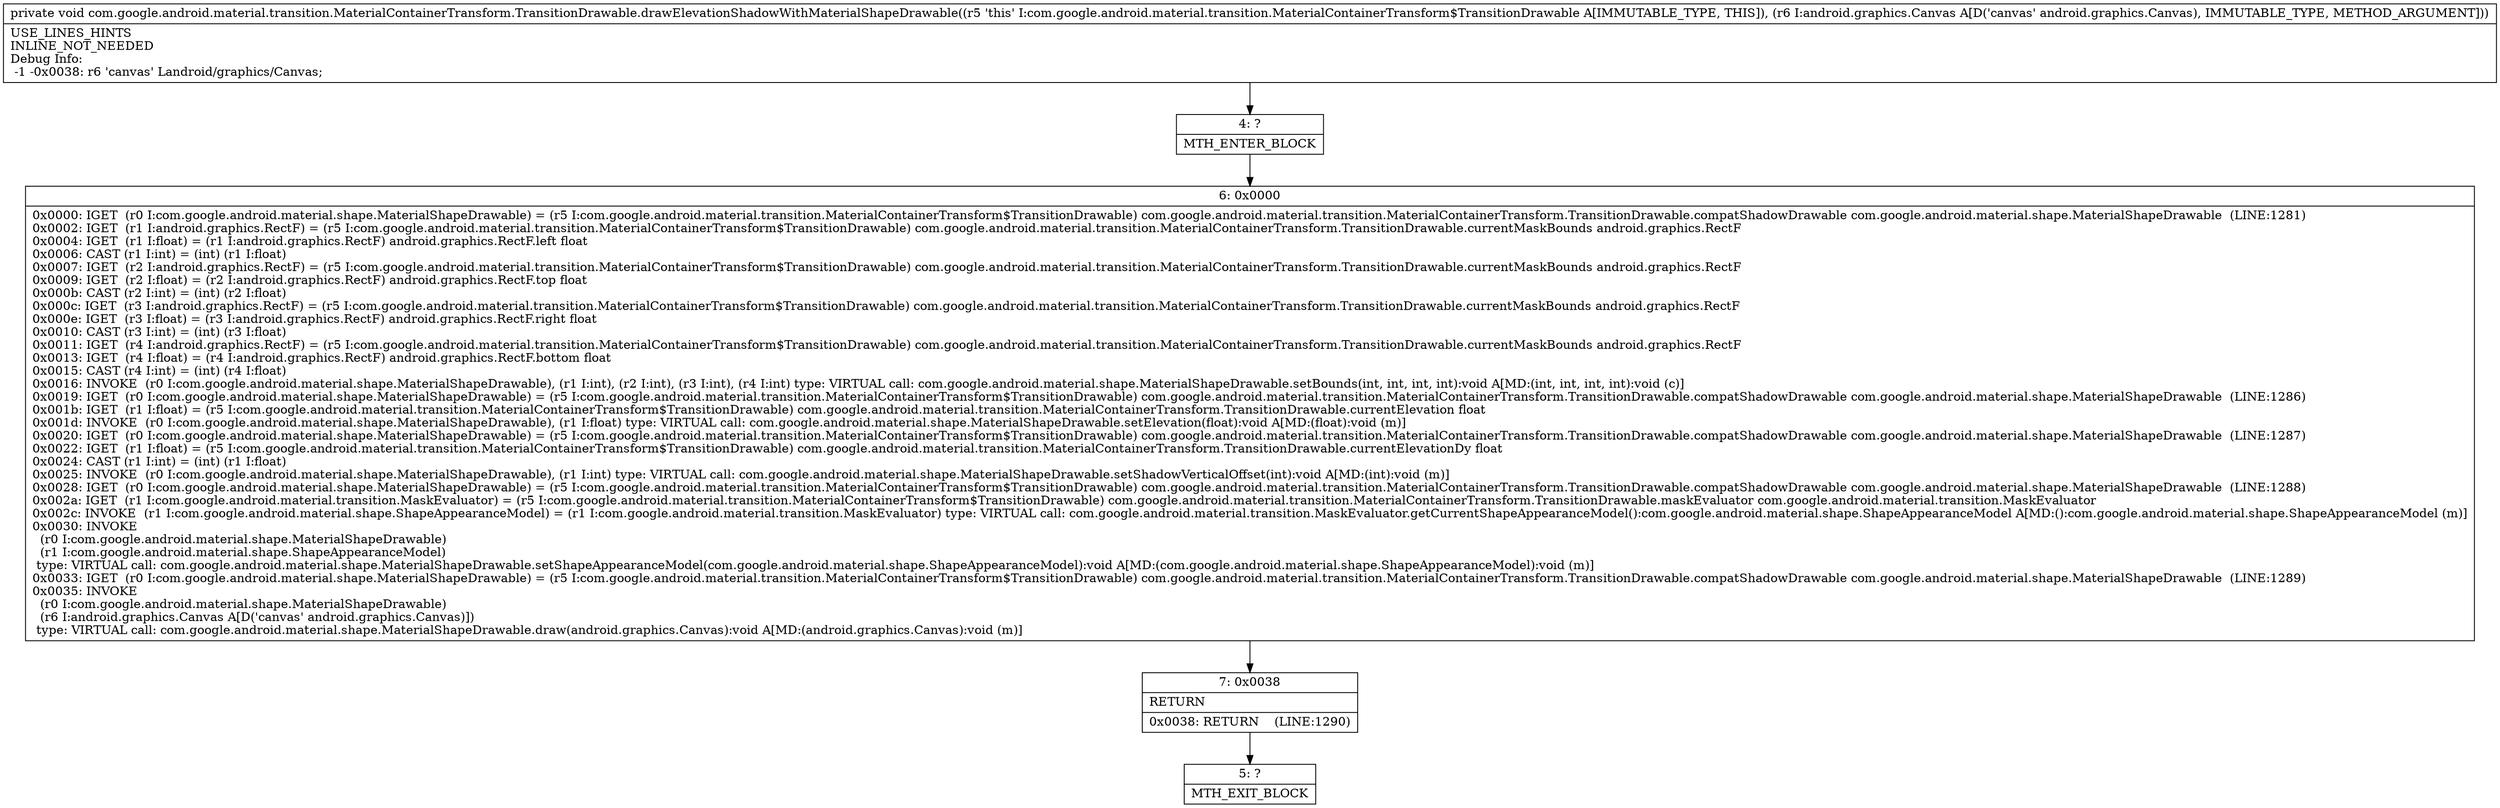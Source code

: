 digraph "CFG forcom.google.android.material.transition.MaterialContainerTransform.TransitionDrawable.drawElevationShadowWithMaterialShapeDrawable(Landroid\/graphics\/Canvas;)V" {
Node_4 [shape=record,label="{4\:\ ?|MTH_ENTER_BLOCK\l}"];
Node_6 [shape=record,label="{6\:\ 0x0000|0x0000: IGET  (r0 I:com.google.android.material.shape.MaterialShapeDrawable) = (r5 I:com.google.android.material.transition.MaterialContainerTransform$TransitionDrawable) com.google.android.material.transition.MaterialContainerTransform.TransitionDrawable.compatShadowDrawable com.google.android.material.shape.MaterialShapeDrawable  (LINE:1281)\l0x0002: IGET  (r1 I:android.graphics.RectF) = (r5 I:com.google.android.material.transition.MaterialContainerTransform$TransitionDrawable) com.google.android.material.transition.MaterialContainerTransform.TransitionDrawable.currentMaskBounds android.graphics.RectF \l0x0004: IGET  (r1 I:float) = (r1 I:android.graphics.RectF) android.graphics.RectF.left float \l0x0006: CAST (r1 I:int) = (int) (r1 I:float) \l0x0007: IGET  (r2 I:android.graphics.RectF) = (r5 I:com.google.android.material.transition.MaterialContainerTransform$TransitionDrawable) com.google.android.material.transition.MaterialContainerTransform.TransitionDrawable.currentMaskBounds android.graphics.RectF \l0x0009: IGET  (r2 I:float) = (r2 I:android.graphics.RectF) android.graphics.RectF.top float \l0x000b: CAST (r2 I:int) = (int) (r2 I:float) \l0x000c: IGET  (r3 I:android.graphics.RectF) = (r5 I:com.google.android.material.transition.MaterialContainerTransform$TransitionDrawable) com.google.android.material.transition.MaterialContainerTransform.TransitionDrawable.currentMaskBounds android.graphics.RectF \l0x000e: IGET  (r3 I:float) = (r3 I:android.graphics.RectF) android.graphics.RectF.right float \l0x0010: CAST (r3 I:int) = (int) (r3 I:float) \l0x0011: IGET  (r4 I:android.graphics.RectF) = (r5 I:com.google.android.material.transition.MaterialContainerTransform$TransitionDrawable) com.google.android.material.transition.MaterialContainerTransform.TransitionDrawable.currentMaskBounds android.graphics.RectF \l0x0013: IGET  (r4 I:float) = (r4 I:android.graphics.RectF) android.graphics.RectF.bottom float \l0x0015: CAST (r4 I:int) = (int) (r4 I:float) \l0x0016: INVOKE  (r0 I:com.google.android.material.shape.MaterialShapeDrawable), (r1 I:int), (r2 I:int), (r3 I:int), (r4 I:int) type: VIRTUAL call: com.google.android.material.shape.MaterialShapeDrawable.setBounds(int, int, int, int):void A[MD:(int, int, int, int):void (c)]\l0x0019: IGET  (r0 I:com.google.android.material.shape.MaterialShapeDrawable) = (r5 I:com.google.android.material.transition.MaterialContainerTransform$TransitionDrawable) com.google.android.material.transition.MaterialContainerTransform.TransitionDrawable.compatShadowDrawable com.google.android.material.shape.MaterialShapeDrawable  (LINE:1286)\l0x001b: IGET  (r1 I:float) = (r5 I:com.google.android.material.transition.MaterialContainerTransform$TransitionDrawable) com.google.android.material.transition.MaterialContainerTransform.TransitionDrawable.currentElevation float \l0x001d: INVOKE  (r0 I:com.google.android.material.shape.MaterialShapeDrawable), (r1 I:float) type: VIRTUAL call: com.google.android.material.shape.MaterialShapeDrawable.setElevation(float):void A[MD:(float):void (m)]\l0x0020: IGET  (r0 I:com.google.android.material.shape.MaterialShapeDrawable) = (r5 I:com.google.android.material.transition.MaterialContainerTransform$TransitionDrawable) com.google.android.material.transition.MaterialContainerTransform.TransitionDrawable.compatShadowDrawable com.google.android.material.shape.MaterialShapeDrawable  (LINE:1287)\l0x0022: IGET  (r1 I:float) = (r5 I:com.google.android.material.transition.MaterialContainerTransform$TransitionDrawable) com.google.android.material.transition.MaterialContainerTransform.TransitionDrawable.currentElevationDy float \l0x0024: CAST (r1 I:int) = (int) (r1 I:float) \l0x0025: INVOKE  (r0 I:com.google.android.material.shape.MaterialShapeDrawable), (r1 I:int) type: VIRTUAL call: com.google.android.material.shape.MaterialShapeDrawable.setShadowVerticalOffset(int):void A[MD:(int):void (m)]\l0x0028: IGET  (r0 I:com.google.android.material.shape.MaterialShapeDrawable) = (r5 I:com.google.android.material.transition.MaterialContainerTransform$TransitionDrawable) com.google.android.material.transition.MaterialContainerTransform.TransitionDrawable.compatShadowDrawable com.google.android.material.shape.MaterialShapeDrawable  (LINE:1288)\l0x002a: IGET  (r1 I:com.google.android.material.transition.MaskEvaluator) = (r5 I:com.google.android.material.transition.MaterialContainerTransform$TransitionDrawable) com.google.android.material.transition.MaterialContainerTransform.TransitionDrawable.maskEvaluator com.google.android.material.transition.MaskEvaluator \l0x002c: INVOKE  (r1 I:com.google.android.material.shape.ShapeAppearanceModel) = (r1 I:com.google.android.material.transition.MaskEvaluator) type: VIRTUAL call: com.google.android.material.transition.MaskEvaluator.getCurrentShapeAppearanceModel():com.google.android.material.shape.ShapeAppearanceModel A[MD:():com.google.android.material.shape.ShapeAppearanceModel (m)]\l0x0030: INVOKE  \l  (r0 I:com.google.android.material.shape.MaterialShapeDrawable)\l  (r1 I:com.google.android.material.shape.ShapeAppearanceModel)\l type: VIRTUAL call: com.google.android.material.shape.MaterialShapeDrawable.setShapeAppearanceModel(com.google.android.material.shape.ShapeAppearanceModel):void A[MD:(com.google.android.material.shape.ShapeAppearanceModel):void (m)]\l0x0033: IGET  (r0 I:com.google.android.material.shape.MaterialShapeDrawable) = (r5 I:com.google.android.material.transition.MaterialContainerTransform$TransitionDrawable) com.google.android.material.transition.MaterialContainerTransform.TransitionDrawable.compatShadowDrawable com.google.android.material.shape.MaterialShapeDrawable  (LINE:1289)\l0x0035: INVOKE  \l  (r0 I:com.google.android.material.shape.MaterialShapeDrawable)\l  (r6 I:android.graphics.Canvas A[D('canvas' android.graphics.Canvas)])\l type: VIRTUAL call: com.google.android.material.shape.MaterialShapeDrawable.draw(android.graphics.Canvas):void A[MD:(android.graphics.Canvas):void (m)]\l}"];
Node_7 [shape=record,label="{7\:\ 0x0038|RETURN\l|0x0038: RETURN    (LINE:1290)\l}"];
Node_5 [shape=record,label="{5\:\ ?|MTH_EXIT_BLOCK\l}"];
MethodNode[shape=record,label="{private void com.google.android.material.transition.MaterialContainerTransform.TransitionDrawable.drawElevationShadowWithMaterialShapeDrawable((r5 'this' I:com.google.android.material.transition.MaterialContainerTransform$TransitionDrawable A[IMMUTABLE_TYPE, THIS]), (r6 I:android.graphics.Canvas A[D('canvas' android.graphics.Canvas), IMMUTABLE_TYPE, METHOD_ARGUMENT]))  | USE_LINES_HINTS\lINLINE_NOT_NEEDED\lDebug Info:\l  \-1 \-0x0038: r6 'canvas' Landroid\/graphics\/Canvas;\l}"];
MethodNode -> Node_4;Node_4 -> Node_6;
Node_6 -> Node_7;
Node_7 -> Node_5;
}

